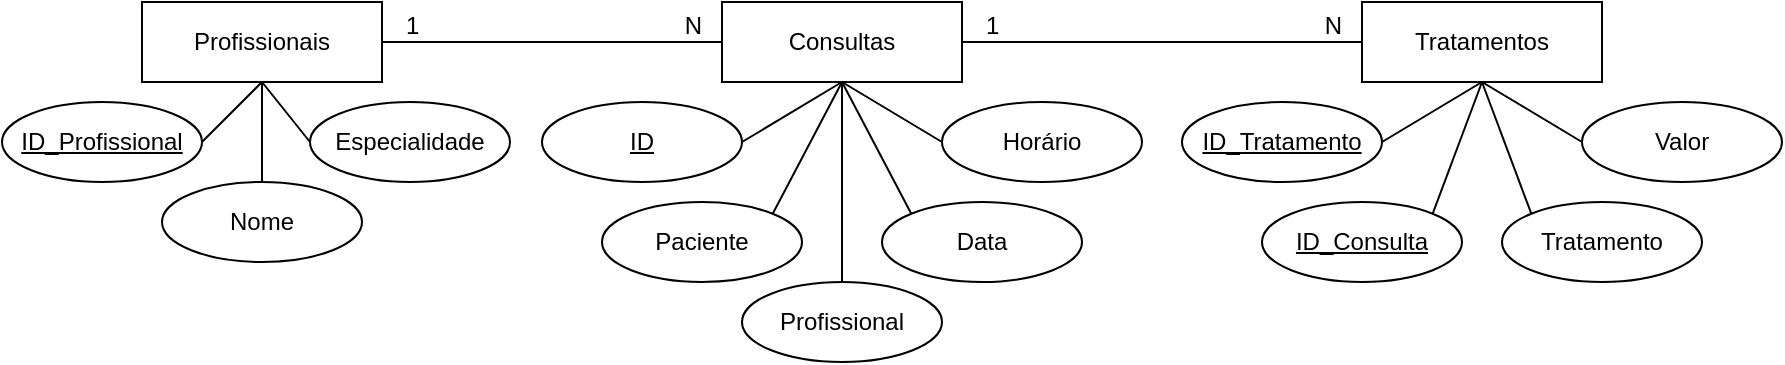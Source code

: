<mxfile version="20.6.0" type="device"><diagram id="IYVKTbwwhD9uoOcriWiz" name="Página-1"><mxGraphModel dx="758" dy="784" grid="1" gridSize="10" guides="1" tooltips="1" connect="1" arrows="1" fold="1" page="1" pageScale="1" pageWidth="827" pageHeight="1169" math="0" shadow="0"><root><mxCell id="0"/><mxCell id="1" parent="0"/><mxCell id="jVqrkPK5yuxaaNYPfAKD-1" value="Consultas" style="whiteSpace=wrap;html=1;align=center;" vertex="1" parent="1"><mxGeometry x="380" y="80" width="120" height="40" as="geometry"/></mxCell><mxCell id="jVqrkPK5yuxaaNYPfAKD-2" value="ID" style="ellipse;whiteSpace=wrap;html=1;align=center;fontStyle=4;" vertex="1" parent="1"><mxGeometry x="290" y="130" width="100" height="40" as="geometry"/></mxCell><mxCell id="jVqrkPK5yuxaaNYPfAKD-4" value="Paciente" style="ellipse;whiteSpace=wrap;html=1;align=center;" vertex="1" parent="1"><mxGeometry x="320" y="180" width="100" height="40" as="geometry"/></mxCell><mxCell id="jVqrkPK5yuxaaNYPfAKD-5" value="Data" style="ellipse;whiteSpace=wrap;html=1;align=center;" vertex="1" parent="1"><mxGeometry x="460" y="180" width="100" height="40" as="geometry"/></mxCell><mxCell id="jVqrkPK5yuxaaNYPfAKD-6" value="Horário" style="ellipse;whiteSpace=wrap;html=1;align=center;" vertex="1" parent="1"><mxGeometry x="490" y="130" width="100" height="40" as="geometry"/></mxCell><mxCell id="jVqrkPK5yuxaaNYPfAKD-7" value="Profissional" style="ellipse;whiteSpace=wrap;html=1;align=center;" vertex="1" parent="1"><mxGeometry x="390" y="220" width="100" height="40" as="geometry"/></mxCell><mxCell id="jVqrkPK5yuxaaNYPfAKD-9" value="" style="endArrow=none;html=1;rounded=0;exitX=1;exitY=0.5;exitDx=0;exitDy=0;entryX=0.5;entryY=1;entryDx=0;entryDy=0;" edge="1" parent="1" source="jVqrkPK5yuxaaNYPfAKD-2" target="jVqrkPK5yuxaaNYPfAKD-1"><mxGeometry relative="1" as="geometry"><mxPoint x="460" y="320" as="sourcePoint"/><mxPoint x="620" y="320" as="targetPoint"/></mxGeometry></mxCell><mxCell id="jVqrkPK5yuxaaNYPfAKD-13" value="" style="endArrow=none;html=1;rounded=0;exitX=1;exitY=0;exitDx=0;exitDy=0;entryX=0.5;entryY=1;entryDx=0;entryDy=0;" edge="1" parent="1" source="jVqrkPK5yuxaaNYPfAKD-4" target="jVqrkPK5yuxaaNYPfAKD-1"><mxGeometry relative="1" as="geometry"><mxPoint x="460" y="320" as="sourcePoint"/><mxPoint x="620" y="320" as="targetPoint"/></mxGeometry></mxCell><mxCell id="jVqrkPK5yuxaaNYPfAKD-14" value="" style="endArrow=none;html=1;rounded=0;exitX=0.5;exitY=0;exitDx=0;exitDy=0;entryX=0.5;entryY=1;entryDx=0;entryDy=0;" edge="1" parent="1" source="jVqrkPK5yuxaaNYPfAKD-7" target="jVqrkPK5yuxaaNYPfAKD-1"><mxGeometry relative="1" as="geometry"><mxPoint x="460" y="320" as="sourcePoint"/><mxPoint x="440" y="120" as="targetPoint"/></mxGeometry></mxCell><mxCell id="jVqrkPK5yuxaaNYPfAKD-15" value="" style="endArrow=none;html=1;rounded=0;exitX=0;exitY=0;exitDx=0;exitDy=0;entryX=0.5;entryY=1;entryDx=0;entryDy=0;" edge="1" parent="1" source="jVqrkPK5yuxaaNYPfAKD-5" target="jVqrkPK5yuxaaNYPfAKD-1"><mxGeometry relative="1" as="geometry"><mxPoint x="460" y="320" as="sourcePoint"/><mxPoint x="620" y="320" as="targetPoint"/></mxGeometry></mxCell><mxCell id="jVqrkPK5yuxaaNYPfAKD-16" value="" style="endArrow=none;html=1;rounded=0;exitX=0;exitY=0.5;exitDx=0;exitDy=0;entryX=0.5;entryY=1;entryDx=0;entryDy=0;" edge="1" parent="1" source="jVqrkPK5yuxaaNYPfAKD-6" target="jVqrkPK5yuxaaNYPfAKD-1"><mxGeometry relative="1" as="geometry"><mxPoint x="460" y="320" as="sourcePoint"/><mxPoint x="620" y="320" as="targetPoint"/></mxGeometry></mxCell><mxCell id="jVqrkPK5yuxaaNYPfAKD-18" value="Tratamentos" style="whiteSpace=wrap;html=1;align=center;" vertex="1" parent="1"><mxGeometry x="700" y="80" width="120" height="40" as="geometry"/></mxCell><mxCell id="jVqrkPK5yuxaaNYPfAKD-20" value="ID_Tratamento" style="ellipse;whiteSpace=wrap;html=1;align=center;fontStyle=4;" vertex="1" parent="1"><mxGeometry x="610" y="130" width="100" height="40" as="geometry"/></mxCell><mxCell id="jVqrkPK5yuxaaNYPfAKD-21" value="ID_Consulta" style="ellipse;whiteSpace=wrap;html=1;align=center;fontStyle=4;" vertex="1" parent="1"><mxGeometry x="650" y="180" width="100" height="40" as="geometry"/></mxCell><mxCell id="jVqrkPK5yuxaaNYPfAKD-22" value="Tratamento" style="ellipse;whiteSpace=wrap;html=1;align=center;" vertex="1" parent="1"><mxGeometry x="770" y="180" width="100" height="40" as="geometry"/></mxCell><mxCell id="jVqrkPK5yuxaaNYPfAKD-23" value="Valor" style="ellipse;whiteSpace=wrap;html=1;align=center;" vertex="1" parent="1"><mxGeometry x="810" y="130" width="100" height="40" as="geometry"/></mxCell><mxCell id="jVqrkPK5yuxaaNYPfAKD-24" value="" style="endArrow=none;html=1;rounded=0;exitX=1;exitY=0.5;exitDx=0;exitDy=0;entryX=0.5;entryY=1;entryDx=0;entryDy=0;" edge="1" parent="1" source="jVqrkPK5yuxaaNYPfAKD-20" target="jVqrkPK5yuxaaNYPfAKD-18"><mxGeometry relative="1" as="geometry"><mxPoint x="640" y="320" as="sourcePoint"/><mxPoint x="800" y="320" as="targetPoint"/></mxGeometry></mxCell><mxCell id="jVqrkPK5yuxaaNYPfAKD-25" value="" style="endArrow=none;html=1;rounded=0;exitX=1;exitY=0;exitDx=0;exitDy=0;entryX=0.5;entryY=1;entryDx=0;entryDy=0;" edge="1" parent="1" source="jVqrkPK5yuxaaNYPfAKD-21" target="jVqrkPK5yuxaaNYPfAKD-18"><mxGeometry relative="1" as="geometry"><mxPoint x="640" y="320" as="sourcePoint"/><mxPoint x="760" y="120" as="targetPoint"/></mxGeometry></mxCell><mxCell id="jVqrkPK5yuxaaNYPfAKD-26" value="" style="endArrow=none;html=1;rounded=0;exitX=0;exitY=0;exitDx=0;exitDy=0;" edge="1" parent="1" source="jVqrkPK5yuxaaNYPfAKD-22"><mxGeometry relative="1" as="geometry"><mxPoint x="640" y="320" as="sourcePoint"/><mxPoint x="760" y="120" as="targetPoint"/></mxGeometry></mxCell><mxCell id="jVqrkPK5yuxaaNYPfAKD-27" value="" style="endArrow=none;html=1;rounded=0;exitX=0;exitY=0.5;exitDx=0;exitDy=0;" edge="1" parent="1" source="jVqrkPK5yuxaaNYPfAKD-23"><mxGeometry relative="1" as="geometry"><mxPoint x="640" y="320" as="sourcePoint"/><mxPoint x="760" y="120" as="targetPoint"/></mxGeometry></mxCell><mxCell id="jVqrkPK5yuxaaNYPfAKD-43" value="" style="endArrow=none;html=1;rounded=0;exitX=1;exitY=0.5;exitDx=0;exitDy=0;" edge="1" parent="1" source="jVqrkPK5yuxaaNYPfAKD-1"><mxGeometry relative="1" as="geometry"><mxPoint x="520" y="99.5" as="sourcePoint"/><mxPoint x="700" y="100" as="targetPoint"/></mxGeometry></mxCell><mxCell id="jVqrkPK5yuxaaNYPfAKD-44" value="1" style="resizable=0;html=1;align=left;verticalAlign=bottom;" connectable="0" vertex="1" parent="jVqrkPK5yuxaaNYPfAKD-43"><mxGeometry x="-1" relative="1" as="geometry"><mxPoint x="10" as="offset"/></mxGeometry></mxCell><mxCell id="jVqrkPK5yuxaaNYPfAKD-45" value="N" style="resizable=0;html=1;align=right;verticalAlign=bottom;" connectable="0" vertex="1" parent="jVqrkPK5yuxaaNYPfAKD-43"><mxGeometry x="1" relative="1" as="geometry"><mxPoint x="-10" as="offset"/></mxGeometry></mxCell><mxCell id="jVqrkPK5yuxaaNYPfAKD-47" value="Profissionais" style="whiteSpace=wrap;html=1;align=center;" vertex="1" parent="1"><mxGeometry x="90" y="80" width="120" height="40" as="geometry"/></mxCell><mxCell id="jVqrkPK5yuxaaNYPfAKD-48" value="ID_Profissional" style="ellipse;whiteSpace=wrap;html=1;align=center;fontStyle=4;" vertex="1" parent="1"><mxGeometry x="20" y="130" width="100" height="40" as="geometry"/></mxCell><mxCell id="jVqrkPK5yuxaaNYPfAKD-49" value="Nome" style="ellipse;whiteSpace=wrap;html=1;align=center;" vertex="1" parent="1"><mxGeometry x="100" y="170" width="100" height="40" as="geometry"/></mxCell><mxCell id="jVqrkPK5yuxaaNYPfAKD-50" value="Especialidade" style="ellipse;whiteSpace=wrap;html=1;align=center;" vertex="1" parent="1"><mxGeometry x="174" y="130" width="100" height="40" as="geometry"/></mxCell><mxCell id="jVqrkPK5yuxaaNYPfAKD-51" value="" style="endArrow=none;html=1;rounded=0;entryX=0.5;entryY=1;entryDx=0;entryDy=0;exitX=1;exitY=0.5;exitDx=0;exitDy=0;" edge="1" parent="1" source="jVqrkPK5yuxaaNYPfAKD-48" target="jVqrkPK5yuxaaNYPfAKD-47"><mxGeometry relative="1" as="geometry"><mxPoint x="120" y="150" as="sourcePoint"/><mxPoint x="230" y="100" as="targetPoint"/></mxGeometry></mxCell><mxCell id="jVqrkPK5yuxaaNYPfAKD-52" value="" style="endArrow=none;html=1;rounded=0;entryX=0;entryY=0.5;entryDx=0;entryDy=0;exitX=0.5;exitY=1;exitDx=0;exitDy=0;" edge="1" parent="1" source="jVqrkPK5yuxaaNYPfAKD-47" target="jVqrkPK5yuxaaNYPfAKD-50"><mxGeometry relative="1" as="geometry"><mxPoint x="70" y="100" as="sourcePoint"/><mxPoint x="230" y="100" as="targetPoint"/></mxGeometry></mxCell><mxCell id="jVqrkPK5yuxaaNYPfAKD-53" value="" style="endArrow=none;html=1;rounded=0;entryX=0.5;entryY=0;entryDx=0;entryDy=0;exitX=0.5;exitY=1;exitDx=0;exitDy=0;" edge="1" parent="1" source="jVqrkPK5yuxaaNYPfAKD-47" target="jVqrkPK5yuxaaNYPfAKD-49"><mxGeometry relative="1" as="geometry"><mxPoint x="40" y="250" as="sourcePoint"/><mxPoint x="200" y="250" as="targetPoint"/></mxGeometry></mxCell><mxCell id="jVqrkPK5yuxaaNYPfAKD-55" value="" style="endArrow=none;html=1;rounded=0;exitX=1;exitY=0.5;exitDx=0;exitDy=0;entryX=0;entryY=0.5;entryDx=0;entryDy=0;" edge="1" parent="1" source="jVqrkPK5yuxaaNYPfAKD-47" target="jVqrkPK5yuxaaNYPfAKD-1"><mxGeometry relative="1" as="geometry"><mxPoint x="160" y="300" as="sourcePoint"/><mxPoint x="320" y="300" as="targetPoint"/></mxGeometry></mxCell><mxCell id="jVqrkPK5yuxaaNYPfAKD-56" value="1" style="resizable=0;html=1;align=left;verticalAlign=bottom;" connectable="0" vertex="1" parent="jVqrkPK5yuxaaNYPfAKD-55"><mxGeometry x="-1" relative="1" as="geometry"><mxPoint x="10" as="offset"/></mxGeometry></mxCell><mxCell id="jVqrkPK5yuxaaNYPfAKD-57" value="N" style="resizable=0;html=1;align=right;verticalAlign=bottom;" connectable="0" vertex="1" parent="jVqrkPK5yuxaaNYPfAKD-55"><mxGeometry x="1" relative="1" as="geometry"><mxPoint x="-10" as="offset"/></mxGeometry></mxCell></root></mxGraphModel></diagram></mxfile>